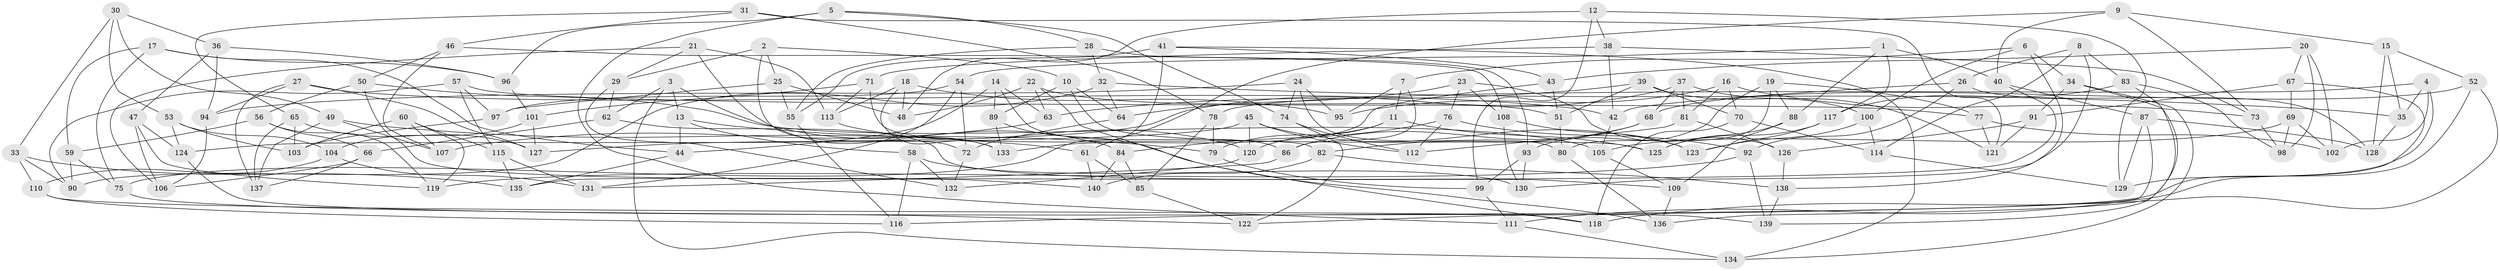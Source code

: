 // coarse degree distribution, {4: 0.3793103448275862, 6: 0.4827586206896552, 5: 0.12643678160919541, 3: 0.011494252873563218}
// Generated by graph-tools (version 1.1) at 2025/24/03/03/25 07:24:26]
// undirected, 140 vertices, 280 edges
graph export_dot {
graph [start="1"]
  node [color=gray90,style=filled];
  1;
  2;
  3;
  4;
  5;
  6;
  7;
  8;
  9;
  10;
  11;
  12;
  13;
  14;
  15;
  16;
  17;
  18;
  19;
  20;
  21;
  22;
  23;
  24;
  25;
  26;
  27;
  28;
  29;
  30;
  31;
  32;
  33;
  34;
  35;
  36;
  37;
  38;
  39;
  40;
  41;
  42;
  43;
  44;
  45;
  46;
  47;
  48;
  49;
  50;
  51;
  52;
  53;
  54;
  55;
  56;
  57;
  58;
  59;
  60;
  61;
  62;
  63;
  64;
  65;
  66;
  67;
  68;
  69;
  70;
  71;
  72;
  73;
  74;
  75;
  76;
  77;
  78;
  79;
  80;
  81;
  82;
  83;
  84;
  85;
  86;
  87;
  88;
  89;
  90;
  91;
  92;
  93;
  94;
  95;
  96;
  97;
  98;
  99;
  100;
  101;
  102;
  103;
  104;
  105;
  106;
  107;
  108;
  109;
  110;
  111;
  112;
  113;
  114;
  115;
  116;
  117;
  118;
  119;
  120;
  121;
  122;
  123;
  124;
  125;
  126;
  127;
  128;
  129;
  130;
  131;
  132;
  133;
  134;
  135;
  136;
  137;
  138;
  139;
  140;
  1 -- 88;
  1 -- 54;
  1 -- 40;
  1 -- 117;
  2 -- 10;
  2 -- 25;
  2 -- 29;
  2 -- 72;
  3 -- 62;
  3 -- 84;
  3 -- 13;
  3 -- 134;
  4 -- 35;
  4 -- 78;
  4 -- 102;
  4 -- 129;
  5 -- 28;
  5 -- 74;
  5 -- 111;
  5 -- 96;
  6 -- 138;
  6 -- 34;
  6 -- 7;
  6 -- 100;
  7 -- 86;
  7 -- 11;
  7 -- 95;
  8 -- 83;
  8 -- 26;
  8 -- 130;
  8 -- 114;
  9 -- 40;
  9 -- 73;
  9 -- 15;
  9 -- 61;
  10 -- 64;
  10 -- 89;
  10 -- 125;
  11 -- 120;
  11 -- 125;
  11 -- 79;
  12 -- 38;
  12 -- 99;
  12 -- 129;
  12 -- 48;
  13 -- 79;
  13 -- 44;
  13 -- 58;
  14 -- 44;
  14 -- 63;
  14 -- 89;
  14 -- 86;
  15 -- 128;
  15 -- 52;
  15 -- 35;
  16 -- 73;
  16 -- 70;
  16 -- 81;
  16 -- 95;
  17 -- 75;
  17 -- 59;
  17 -- 96;
  17 -- 44;
  18 -- 48;
  18 -- 133;
  18 -- 113;
  18 -- 95;
  19 -- 77;
  19 -- 88;
  19 -- 80;
  19 -- 93;
  20 -- 67;
  20 -- 102;
  20 -- 43;
  20 -- 98;
  21 -- 113;
  21 -- 133;
  21 -- 29;
  21 -- 106;
  22 -- 48;
  22 -- 118;
  22 -- 51;
  22 -- 63;
  23 -- 108;
  23 -- 126;
  23 -- 64;
  23 -- 76;
  24 -- 94;
  24 -- 80;
  24 -- 95;
  24 -- 74;
  25 -- 55;
  25 -- 97;
  25 -- 48;
  26 -- 92;
  26 -- 128;
  26 -- 42;
  27 -- 137;
  27 -- 94;
  27 -- 127;
  27 -- 42;
  28 -- 32;
  28 -- 55;
  28 -- 93;
  29 -- 132;
  29 -- 62;
  30 -- 36;
  30 -- 53;
  30 -- 49;
  30 -- 33;
  31 -- 46;
  31 -- 65;
  31 -- 78;
  31 -- 121;
  32 -- 90;
  32 -- 35;
  32 -- 64;
  33 -- 110;
  33 -- 135;
  33 -- 90;
  34 -- 91;
  34 -- 139;
  34 -- 134;
  35 -- 128;
  36 -- 96;
  36 -- 94;
  36 -- 47;
  37 -- 121;
  37 -- 68;
  37 -- 127;
  37 -- 81;
  38 -- 42;
  38 -- 71;
  38 -- 73;
  39 -- 63;
  39 -- 51;
  39 -- 70;
  39 -- 100;
  40 -- 135;
  40 -- 87;
  41 -- 43;
  41 -- 134;
  41 -- 75;
  41 -- 55;
  42 -- 105;
  43 -- 133;
  43 -- 51;
  44 -- 135;
  45 -- 120;
  45 -- 124;
  45 -- 123;
  45 -- 112;
  46 -- 107;
  46 -- 50;
  46 -- 108;
  47 -- 106;
  47 -- 124;
  47 -- 119;
  49 -- 137;
  49 -- 61;
  49 -- 107;
  50 -- 140;
  50 -- 105;
  50 -- 56;
  51 -- 80;
  52 -- 116;
  52 -- 118;
  52 -- 68;
  53 -- 124;
  53 -- 103;
  53 -- 104;
  54 -- 131;
  54 -- 97;
  54 -- 72;
  55 -- 116;
  56 -- 59;
  56 -- 66;
  56 -- 119;
  57 -- 115;
  57 -- 97;
  57 -- 90;
  57 -- 77;
  58 -- 116;
  58 -- 132;
  58 -- 130;
  59 -- 75;
  59 -- 90;
  60 -- 103;
  60 -- 115;
  60 -- 119;
  60 -- 107;
  61 -- 85;
  61 -- 140;
  62 -- 66;
  62 -- 109;
  63 -- 107;
  64 -- 72;
  65 -- 103;
  65 -- 137;
  65 -- 127;
  66 -- 106;
  66 -- 137;
  67 -- 111;
  67 -- 91;
  67 -- 69;
  68 -- 82;
  68 -- 86;
  69 -- 102;
  69 -- 98;
  69 -- 105;
  70 -- 114;
  70 -- 118;
  71 -- 101;
  71 -- 82;
  71 -- 113;
  72 -- 132;
  73 -- 98;
  74 -- 122;
  74 -- 112;
  75 -- 122;
  76 -- 92;
  76 -- 84;
  76 -- 112;
  77 -- 102;
  77 -- 121;
  78 -- 79;
  78 -- 85;
  79 -- 99;
  80 -- 136;
  81 -- 112;
  81 -- 126;
  82 -- 140;
  82 -- 138;
  83 -- 98;
  83 -- 136;
  83 -- 117;
  84 -- 85;
  84 -- 140;
  85 -- 122;
  86 -- 131;
  87 -- 129;
  87 -- 128;
  87 -- 122;
  88 -- 109;
  88 -- 125;
  89 -- 133;
  89 -- 136;
  91 -- 126;
  91 -- 121;
  92 -- 119;
  92 -- 139;
  93 -- 130;
  93 -- 99;
  94 -- 106;
  96 -- 101;
  97 -- 103;
  99 -- 111;
  100 -- 114;
  100 -- 123;
  101 -- 104;
  101 -- 127;
  104 -- 131;
  104 -- 110;
  105 -- 109;
  108 -- 130;
  108 -- 123;
  109 -- 136;
  110 -- 118;
  110 -- 116;
  111 -- 134;
  113 -- 120;
  114 -- 129;
  115 -- 131;
  115 -- 135;
  117 -- 125;
  117 -- 123;
  120 -- 132;
  124 -- 139;
  126 -- 138;
  138 -- 139;
}
